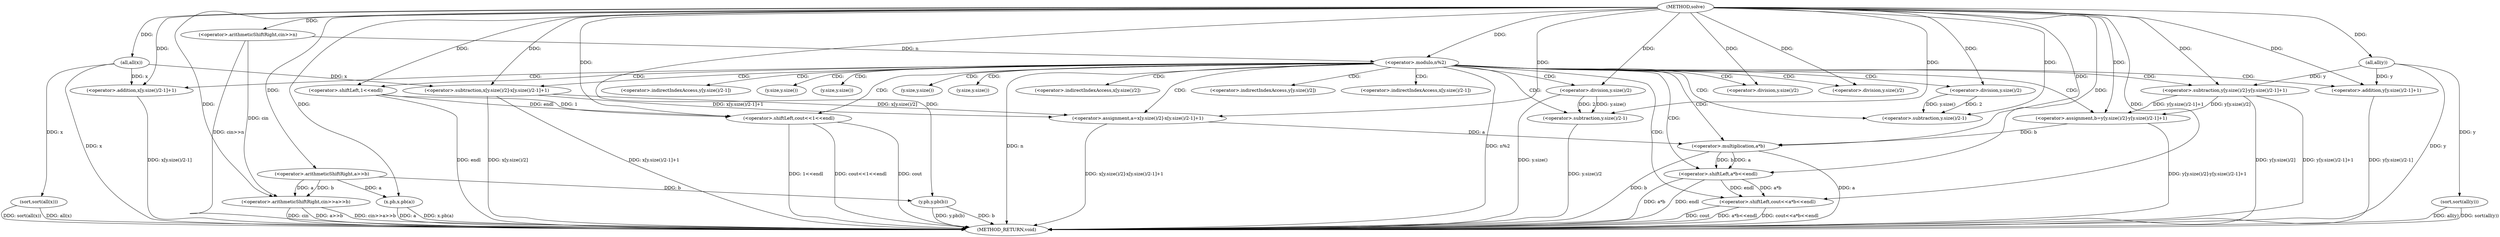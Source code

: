 digraph "solve" {  
"1000253" [label = "(METHOD,solve)" ]
"1000333" [label = "(METHOD_RETURN,void)" ]
"1000256" [label = "(<operator>.arithmeticShiftRight,cin>>n)" ]
"1000273" [label = "(sort,sort(all(x)))" ]
"1000276" [label = "(sort,sort(all(y)))" ]
"1000264" [label = "(<operator>.arithmeticShiftRight,cin>>a>>b)" ]
"1000269" [label = "(x.pb,x.pb(a))" ]
"1000271" [label = "(y.pb,y.pb(b))" ]
"1000280" [label = "(<operator>.modulo,n%2)" ]
"1000283" [label = "(<operator>.shiftLeft,cout<<1<<endl)" ]
"1000274" [label = "(all,all(x))" ]
"1000277" [label = "(all,all(y))" ]
"1000266" [label = "(<operator>.arithmeticShiftRight,a>>b)" ]
"1000285" [label = "(<operator>.shiftLeft,1<<endl)" ]
"1000291" [label = "(<operator>.assignment,a=x[y.size()/2]-x[y.size()/2-1]+1)" ]
"1000309" [label = "(<operator>.assignment,b=y[y.size()/2]-y[y.size()/2-1]+1)" ]
"1000326" [label = "(<operator>.shiftLeft,cout<<a*b<<endl)" ]
"1000293" [label = "(<operator>.subtraction,x[y.size()/2]-x[y.size()/2-1]+1)" ]
"1000311" [label = "(<operator>.subtraction,y[y.size()/2]-y[y.size()/2-1]+1)" ]
"1000328" [label = "(<operator>.shiftLeft,a*b<<endl)" ]
"1000299" [label = "(<operator>.addition,x[y.size()/2-1]+1)" ]
"1000317" [label = "(<operator>.addition,y[y.size()/2-1]+1)" ]
"1000329" [label = "(<operator>.multiplication,a*b)" ]
"1000296" [label = "(<operator>.division,y.size()/2)" ]
"1000314" [label = "(<operator>.division,y.size()/2)" ]
"1000302" [label = "(<operator>.subtraction,y.size()/2-1)" ]
"1000320" [label = "(<operator>.subtraction,y.size()/2-1)" ]
"1000303" [label = "(<operator>.division,y.size()/2)" ]
"1000321" [label = "(<operator>.division,y.size()/2)" ]
"1000294" [label = "(<operator>.indirectIndexAccess,x[y.size()/2])" ]
"1000312" [label = "(<operator>.indirectIndexAccess,y[y.size()/2])" ]
"1000300" [label = "(<operator>.indirectIndexAccess,x[y.size()/2-1])" ]
"1000318" [label = "(<operator>.indirectIndexAccess,y[y.size()/2-1])" ]
"1000297" [label = "(y.size,y.size())" ]
"1000315" [label = "(y.size,y.size())" ]
"1000304" [label = "(y.size,y.size())" ]
"1000322" [label = "(y.size,y.size())" ]
  "1000256" -> "1000333"  [ label = "DDG: cin>>n"] 
  "1000264" -> "1000333"  [ label = "DDG: cin"] 
  "1000264" -> "1000333"  [ label = "DDG: a>>b"] 
  "1000264" -> "1000333"  [ label = "DDG: cin>>a>>b"] 
  "1000269" -> "1000333"  [ label = "DDG: a"] 
  "1000269" -> "1000333"  [ label = "DDG: x.pb(a)"] 
  "1000271" -> "1000333"  [ label = "DDG: b"] 
  "1000271" -> "1000333"  [ label = "DDG: y.pb(b)"] 
  "1000274" -> "1000333"  [ label = "DDG: x"] 
  "1000273" -> "1000333"  [ label = "DDG: all(x)"] 
  "1000273" -> "1000333"  [ label = "DDG: sort(all(x))"] 
  "1000277" -> "1000333"  [ label = "DDG: y"] 
  "1000276" -> "1000333"  [ label = "DDG: all(y)"] 
  "1000276" -> "1000333"  [ label = "DDG: sort(all(y))"] 
  "1000280" -> "1000333"  [ label = "DDG: n"] 
  "1000280" -> "1000333"  [ label = "DDG: n%2"] 
  "1000293" -> "1000333"  [ label = "DDG: x[y.size()/2]"] 
  "1000299" -> "1000333"  [ label = "DDG: x[y.size()/2-1]"] 
  "1000293" -> "1000333"  [ label = "DDG: x[y.size()/2-1]+1"] 
  "1000291" -> "1000333"  [ label = "DDG: x[y.size()/2]-x[y.size()/2-1]+1"] 
  "1000311" -> "1000333"  [ label = "DDG: y[y.size()/2]"] 
  "1000321" -> "1000333"  [ label = "DDG: y.size()"] 
  "1000320" -> "1000333"  [ label = "DDG: y.size()/2"] 
  "1000317" -> "1000333"  [ label = "DDG: y[y.size()/2-1]"] 
  "1000311" -> "1000333"  [ label = "DDG: y[y.size()/2-1]+1"] 
  "1000309" -> "1000333"  [ label = "DDG: y[y.size()/2]-y[y.size()/2-1]+1"] 
  "1000326" -> "1000333"  [ label = "DDG: cout"] 
  "1000329" -> "1000333"  [ label = "DDG: a"] 
  "1000329" -> "1000333"  [ label = "DDG: b"] 
  "1000328" -> "1000333"  [ label = "DDG: a*b"] 
  "1000328" -> "1000333"  [ label = "DDG: endl"] 
  "1000326" -> "1000333"  [ label = "DDG: a*b<<endl"] 
  "1000326" -> "1000333"  [ label = "DDG: cout<<a*b<<endl"] 
  "1000283" -> "1000333"  [ label = "DDG: cout"] 
  "1000285" -> "1000333"  [ label = "DDG: endl"] 
  "1000283" -> "1000333"  [ label = "DDG: 1<<endl"] 
  "1000283" -> "1000333"  [ label = "DDG: cout<<1<<endl"] 
  "1000253" -> "1000256"  [ label = "DDG: "] 
  "1000274" -> "1000273"  [ label = "DDG: x"] 
  "1000277" -> "1000276"  [ label = "DDG: y"] 
  "1000256" -> "1000264"  [ label = "DDG: cin"] 
  "1000253" -> "1000264"  [ label = "DDG: "] 
  "1000266" -> "1000264"  [ label = "DDG: a"] 
  "1000266" -> "1000264"  [ label = "DDG: b"] 
  "1000266" -> "1000269"  [ label = "DDG: a"] 
  "1000253" -> "1000269"  [ label = "DDG: "] 
  "1000266" -> "1000271"  [ label = "DDG: b"] 
  "1000253" -> "1000271"  [ label = "DDG: "] 
  "1000253" -> "1000274"  [ label = "DDG: "] 
  "1000253" -> "1000277"  [ label = "DDG: "] 
  "1000256" -> "1000280"  [ label = "DDG: n"] 
  "1000253" -> "1000280"  [ label = "DDG: "] 
  "1000253" -> "1000283"  [ label = "DDG: "] 
  "1000285" -> "1000283"  [ label = "DDG: endl"] 
  "1000285" -> "1000283"  [ label = "DDG: 1"] 
  "1000253" -> "1000266"  [ label = "DDG: "] 
  "1000253" -> "1000285"  [ label = "DDG: "] 
  "1000293" -> "1000291"  [ label = "DDG: x[y.size()/2]"] 
  "1000293" -> "1000291"  [ label = "DDG: x[y.size()/2-1]+1"] 
  "1000311" -> "1000309"  [ label = "DDG: y[y.size()/2-1]+1"] 
  "1000311" -> "1000309"  [ label = "DDG: y[y.size()/2]"] 
  "1000253" -> "1000291"  [ label = "DDG: "] 
  "1000253" -> "1000309"  [ label = "DDG: "] 
  "1000253" -> "1000326"  [ label = "DDG: "] 
  "1000328" -> "1000326"  [ label = "DDG: a*b"] 
  "1000328" -> "1000326"  [ label = "DDG: endl"] 
  "1000274" -> "1000293"  [ label = "DDG: x"] 
  "1000253" -> "1000293"  [ label = "DDG: "] 
  "1000277" -> "1000311"  [ label = "DDG: y"] 
  "1000253" -> "1000311"  [ label = "DDG: "] 
  "1000329" -> "1000328"  [ label = "DDG: b"] 
  "1000329" -> "1000328"  [ label = "DDG: a"] 
  "1000253" -> "1000328"  [ label = "DDG: "] 
  "1000274" -> "1000299"  [ label = "DDG: x"] 
  "1000253" -> "1000299"  [ label = "DDG: "] 
  "1000277" -> "1000317"  [ label = "DDG: y"] 
  "1000253" -> "1000317"  [ label = "DDG: "] 
  "1000291" -> "1000329"  [ label = "DDG: a"] 
  "1000253" -> "1000329"  [ label = "DDG: "] 
  "1000309" -> "1000329"  [ label = "DDG: b"] 
  "1000253" -> "1000296"  [ label = "DDG: "] 
  "1000253" -> "1000314"  [ label = "DDG: "] 
  "1000303" -> "1000302"  [ label = "DDG: 2"] 
  "1000303" -> "1000302"  [ label = "DDG: y.size()"] 
  "1000253" -> "1000302"  [ label = "DDG: "] 
  "1000321" -> "1000320"  [ label = "DDG: 2"] 
  "1000321" -> "1000320"  [ label = "DDG: y.size()"] 
  "1000253" -> "1000320"  [ label = "DDG: "] 
  "1000253" -> "1000303"  [ label = "DDG: "] 
  "1000253" -> "1000321"  [ label = "DDG: "] 
  "1000280" -> "1000283"  [ label = "CDG: "] 
  "1000280" -> "1000328"  [ label = "CDG: "] 
  "1000280" -> "1000309"  [ label = "CDG: "] 
  "1000280" -> "1000294"  [ label = "CDG: "] 
  "1000280" -> "1000326"  [ label = "CDG: "] 
  "1000280" -> "1000299"  [ label = "CDG: "] 
  "1000280" -> "1000303"  [ label = "CDG: "] 
  "1000280" -> "1000318"  [ label = "CDG: "] 
  "1000280" -> "1000329"  [ label = "CDG: "] 
  "1000280" -> "1000296"  [ label = "CDG: "] 
  "1000280" -> "1000285"  [ label = "CDG: "] 
  "1000280" -> "1000315"  [ label = "CDG: "] 
  "1000280" -> "1000293"  [ label = "CDG: "] 
  "1000280" -> "1000314"  [ label = "CDG: "] 
  "1000280" -> "1000300"  [ label = "CDG: "] 
  "1000280" -> "1000304"  [ label = "CDG: "] 
  "1000280" -> "1000311"  [ label = "CDG: "] 
  "1000280" -> "1000297"  [ label = "CDG: "] 
  "1000280" -> "1000312"  [ label = "CDG: "] 
  "1000280" -> "1000302"  [ label = "CDG: "] 
  "1000280" -> "1000320"  [ label = "CDG: "] 
  "1000280" -> "1000317"  [ label = "CDG: "] 
  "1000280" -> "1000291"  [ label = "CDG: "] 
  "1000280" -> "1000321"  [ label = "CDG: "] 
  "1000280" -> "1000322"  [ label = "CDG: "] 
}
